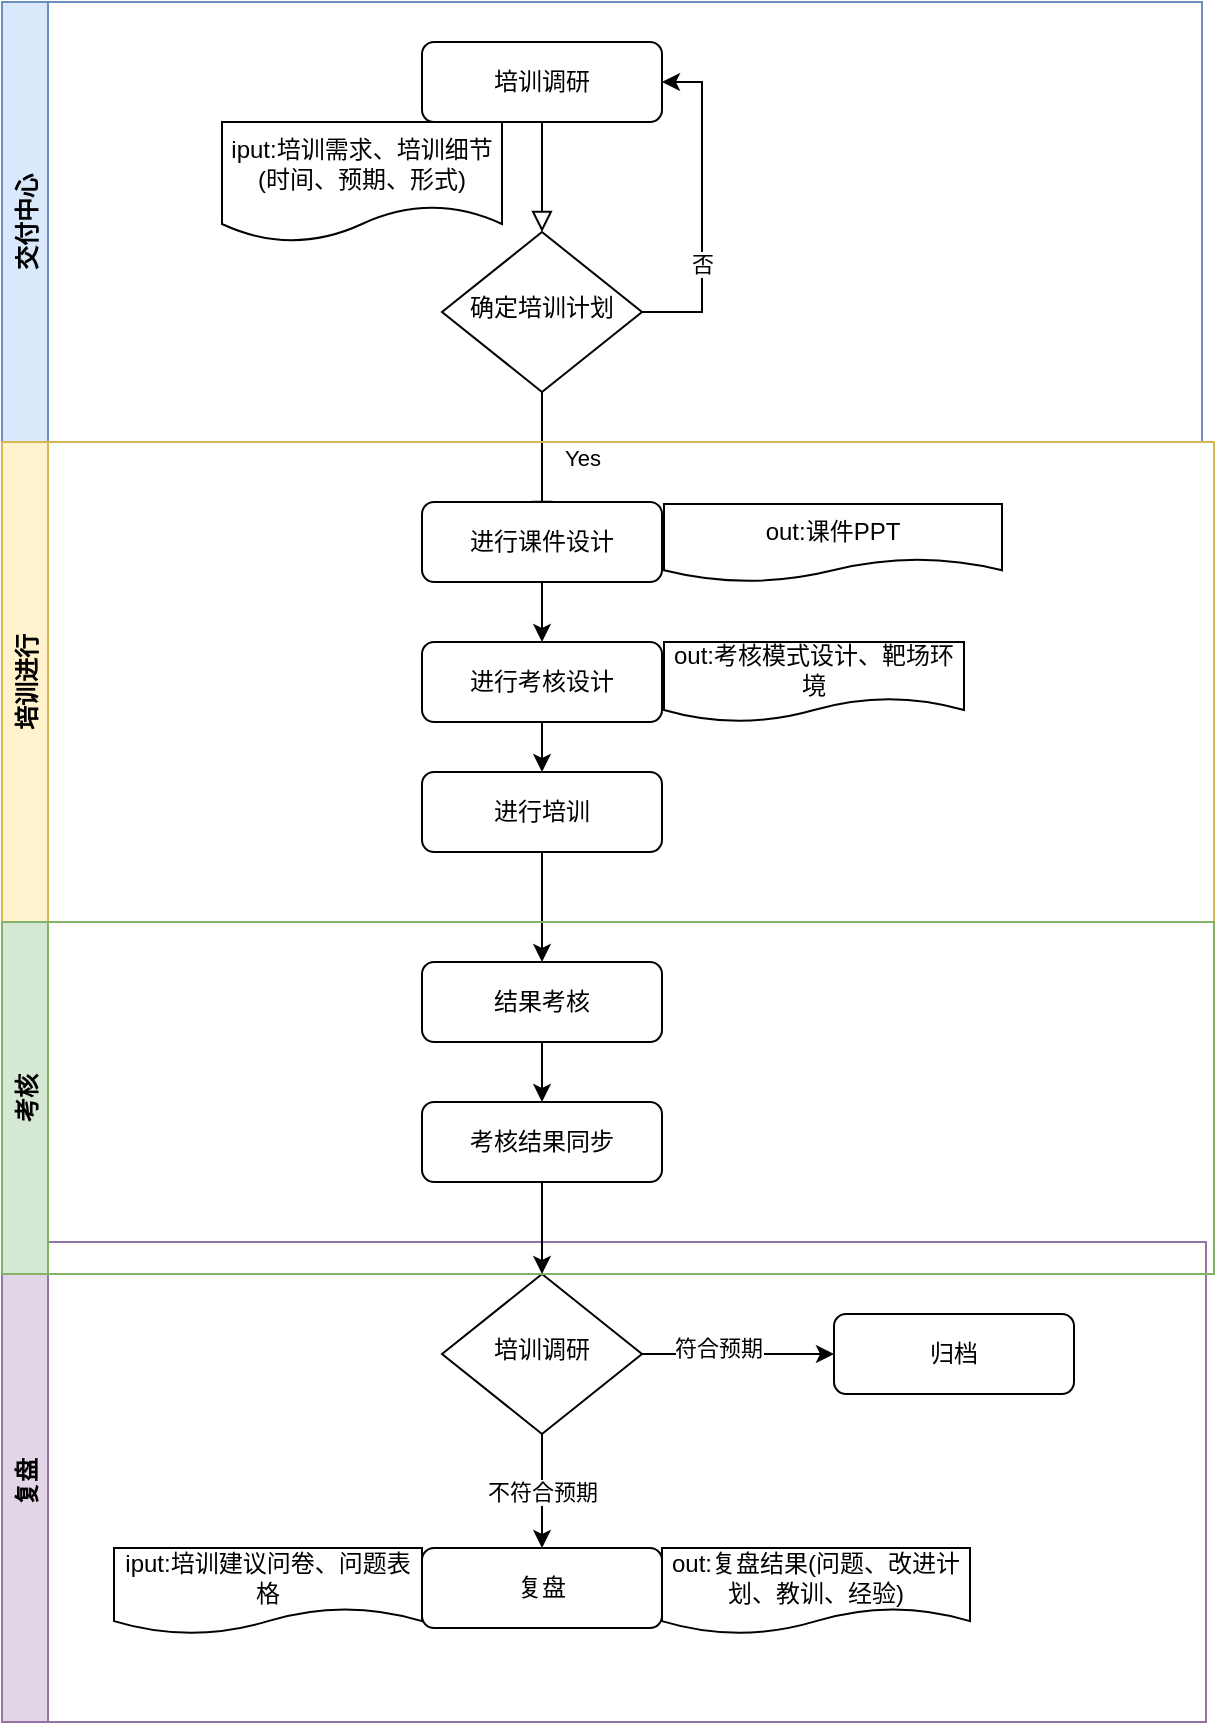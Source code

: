 <mxfile version="15.0.3" type="github">
  <diagram id="C5RBs43oDa-KdzZeNtuy" name="Page-1">
    <mxGraphModel dx="2066" dy="1097" grid="1" gridSize="10" guides="1" tooltips="1" connect="1" arrows="1" fold="1" page="1" pageScale="1" pageWidth="1169" pageHeight="1654" background="none" math="0" shadow="0">
      <root>
        <mxCell id="WIyWlLk6GJQsqaUBKTNV-0" />
        <mxCell id="WIyWlLk6GJQsqaUBKTNV-1" parent="WIyWlLk6GJQsqaUBKTNV-0" />
        <mxCell id="WIyWlLk6GJQsqaUBKTNV-2" value="" style="rounded=0;html=1;jettySize=auto;orthogonalLoop=1;fontSize=11;endArrow=block;endFill=0;endSize=8;strokeWidth=1;shadow=0;labelBackgroundColor=none;edgeStyle=orthogonalEdgeStyle;verticalAlign=middle;align=center;" parent="WIyWlLk6GJQsqaUBKTNV-1" source="WIyWlLk6GJQsqaUBKTNV-3" target="WIyWlLk6GJQsqaUBKTNV-6" edge="1">
          <mxGeometry relative="1" as="geometry" />
        </mxCell>
        <mxCell id="WIyWlLk6GJQsqaUBKTNV-4" value="Yes" style="rounded=0;html=1;jettySize=auto;orthogonalLoop=1;fontSize=11;endArrow=block;endFill=0;endSize=8;strokeWidth=1;shadow=0;labelBackgroundColor=none;edgeStyle=orthogonalEdgeStyle;verticalAlign=middle;align=center;" parent="WIyWlLk6GJQsqaUBKTNV-1" source="WIyWlLk6GJQsqaUBKTNV-6" edge="1">
          <mxGeometry y="20" relative="1" as="geometry">
            <mxPoint as="offset" />
            <mxPoint x="434" y="430" as="targetPoint" />
          </mxGeometry>
        </mxCell>
        <mxCell id="1gMbIi9mzOrVOe22iOa0-0" style="edgeStyle=orthogonalEdgeStyle;rounded=0;orthogonalLoop=1;jettySize=auto;html=1;entryX=1;entryY=0.5;entryDx=0;entryDy=0;" edge="1" parent="WIyWlLk6GJQsqaUBKTNV-1" source="WIyWlLk6GJQsqaUBKTNV-6" target="WIyWlLk6GJQsqaUBKTNV-3">
          <mxGeometry relative="1" as="geometry">
            <Array as="points">
              <mxPoint x="514" y="325" />
              <mxPoint x="514" y="210" />
            </Array>
          </mxGeometry>
        </mxCell>
        <mxCell id="1gMbIi9mzOrVOe22iOa0-1" value="否" style="edgeLabel;html=1;align=center;verticalAlign=middle;resizable=0;points=[];" vertex="1" connectable="0" parent="1gMbIi9mzOrVOe22iOa0-0">
          <mxGeometry x="-0.345" relative="1" as="geometry">
            <mxPoint as="offset" />
          </mxGeometry>
        </mxCell>
        <mxCell id="WIyWlLk6GJQsqaUBKTNV-6" value="确定培训计划" style="rhombus;whiteSpace=wrap;html=1;shadow=0;fontFamily=Helvetica;fontSize=12;align=center;strokeWidth=1;spacing=6;spacingTop=-4;verticalAlign=middle;" parent="WIyWlLk6GJQsqaUBKTNV-1" vertex="1">
          <mxGeometry x="384" y="285" width="100" height="80" as="geometry" />
        </mxCell>
        <mxCell id="b5Mt_fPdI5iNJ6w0Xpzc-0" value="交付中心" style="swimlane;horizontal=0;fillColor=#dae8fc;strokeColor=#6c8ebf;verticalAlign=middle;align=center;" parent="WIyWlLk6GJQsqaUBKTNV-1" vertex="1">
          <mxGeometry x="164" y="170" width="600" height="220" as="geometry" />
        </mxCell>
        <mxCell id="WIyWlLk6GJQsqaUBKTNV-3" value="培训调研" style="rounded=1;whiteSpace=wrap;html=1;fontSize=12;glass=0;strokeWidth=1;shadow=0;verticalAlign=middle;align=center;" parent="b5Mt_fPdI5iNJ6w0Xpzc-0" vertex="1">
          <mxGeometry x="210" y="20" width="120" height="40" as="geometry" />
        </mxCell>
        <mxCell id="b5Mt_fPdI5iNJ6w0Xpzc-10" value="iput:培训需求、培训细节(时间、预期、形式)" style="shape=document;whiteSpace=wrap;html=1;boundedLbl=1;verticalAlign=middle;align=center;" parent="b5Mt_fPdI5iNJ6w0Xpzc-0" vertex="1">
          <mxGeometry x="110" y="60" width="140" height="60" as="geometry" />
        </mxCell>
        <mxCell id="b5Mt_fPdI5iNJ6w0Xpzc-2" value="培训进行" style="swimlane;horizontal=0;fillColor=#fff2cc;strokeColor=#d6b656;verticalAlign=middle;align=center;" parent="WIyWlLk6GJQsqaUBKTNV-1" vertex="1">
          <mxGeometry x="164" y="390" width="606" height="240" as="geometry" />
        </mxCell>
        <mxCell id="b5Mt_fPdI5iNJ6w0Xpzc-9" value="" style="edgeStyle=orthogonalEdgeStyle;rounded=0;orthogonalLoop=1;jettySize=auto;html=1;verticalAlign=middle;align=center;" parent="b5Mt_fPdI5iNJ6w0Xpzc-2" source="b5Mt_fPdI5iNJ6w0Xpzc-3" target="b5Mt_fPdI5iNJ6w0Xpzc-8" edge="1">
          <mxGeometry relative="1" as="geometry" />
        </mxCell>
        <mxCell id="b5Mt_fPdI5iNJ6w0Xpzc-3" value="进行课件设计" style="rounded=1;whiteSpace=wrap;html=1;fontSize=12;glass=0;strokeWidth=1;shadow=0;verticalAlign=middle;align=center;" parent="b5Mt_fPdI5iNJ6w0Xpzc-2" vertex="1">
          <mxGeometry x="210" y="30" width="120" height="40" as="geometry" />
        </mxCell>
        <mxCell id="b5Mt_fPdI5iNJ6w0Xpzc-12" value="" style="edgeStyle=orthogonalEdgeStyle;rounded=0;orthogonalLoop=1;jettySize=auto;html=1;verticalAlign=middle;align=center;" parent="b5Mt_fPdI5iNJ6w0Xpzc-2" source="b5Mt_fPdI5iNJ6w0Xpzc-8" target="b5Mt_fPdI5iNJ6w0Xpzc-11" edge="1">
          <mxGeometry relative="1" as="geometry" />
        </mxCell>
        <mxCell id="b5Mt_fPdI5iNJ6w0Xpzc-8" value="进行考核设计" style="rounded=1;whiteSpace=wrap;html=1;fontSize=12;glass=0;strokeWidth=1;shadow=0;verticalAlign=middle;align=center;" parent="b5Mt_fPdI5iNJ6w0Xpzc-2" vertex="1">
          <mxGeometry x="210" y="100" width="120" height="40" as="geometry" />
        </mxCell>
        <mxCell id="w0ziFHajpQSt5rMZ98JG-4" value="" style="edgeStyle=orthogonalEdgeStyle;rounded=0;orthogonalLoop=1;jettySize=auto;html=1;" parent="b5Mt_fPdI5iNJ6w0Xpzc-2" source="b5Mt_fPdI5iNJ6w0Xpzc-11" edge="1">
          <mxGeometry relative="1" as="geometry">
            <mxPoint x="270" y="260" as="targetPoint" />
          </mxGeometry>
        </mxCell>
        <mxCell id="b5Mt_fPdI5iNJ6w0Xpzc-11" value="进行培训" style="rounded=1;whiteSpace=wrap;html=1;fontSize=12;glass=0;strokeWidth=1;shadow=0;verticalAlign=middle;align=center;" parent="b5Mt_fPdI5iNJ6w0Xpzc-2" vertex="1">
          <mxGeometry x="210" y="165" width="120" height="40" as="geometry" />
        </mxCell>
        <mxCell id="w0ziFHajpQSt5rMZ98JG-0" value="out:课件PPT" style="shape=document;whiteSpace=wrap;html=1;boundedLbl=1;verticalAlign=middle;align=center;" parent="b5Mt_fPdI5iNJ6w0Xpzc-2" vertex="1">
          <mxGeometry x="331" y="31" width="169" height="39" as="geometry" />
        </mxCell>
        <mxCell id="MgCEsrjEWP3Si-s4gdg2-0" value="out:考核模式设计、靶场环境" style="shape=document;whiteSpace=wrap;html=1;boundedLbl=1;verticalAlign=middle;align=center;" parent="b5Mt_fPdI5iNJ6w0Xpzc-2" vertex="1">
          <mxGeometry x="331" y="100" width="150" height="40" as="geometry" />
        </mxCell>
        <mxCell id="1gMbIi9mzOrVOe22iOa0-3" value="结果考核" style="rounded=1;whiteSpace=wrap;html=1;fontSize=12;glass=0;strokeWidth=1;shadow=0;verticalAlign=middle;align=center;" vertex="1" parent="b5Mt_fPdI5iNJ6w0Xpzc-2">
          <mxGeometry x="210" y="260" width="120" height="40" as="geometry" />
        </mxCell>
        <mxCell id="b5Mt_fPdI5iNJ6w0Xpzc-35" value="复盘" style="swimlane;horizontal=0;align=center;verticalAlign=middle;fillColor=#e1d5e7;strokeColor=#9673a6;" parent="WIyWlLk6GJQsqaUBKTNV-1" vertex="1">
          <mxGeometry x="164" y="790" width="602" height="240" as="geometry" />
        </mxCell>
        <mxCell id="w0ziFHajpQSt5rMZ98JG-18" value="不符合预期" style="edgeStyle=orthogonalEdgeStyle;rounded=0;orthogonalLoop=1;jettySize=auto;html=1;" parent="b5Mt_fPdI5iNJ6w0Xpzc-35" source="w0ziFHajpQSt5rMZ98JG-13" target="w0ziFHajpQSt5rMZ98JG-15" edge="1">
          <mxGeometry relative="1" as="geometry" />
        </mxCell>
        <mxCell id="1gMbIi9mzOrVOe22iOa0-7" value="" style="edgeStyle=orthogonalEdgeStyle;rounded=0;orthogonalLoop=1;jettySize=auto;html=1;" edge="1" parent="b5Mt_fPdI5iNJ6w0Xpzc-35" source="w0ziFHajpQSt5rMZ98JG-13" target="1gMbIi9mzOrVOe22iOa0-6">
          <mxGeometry relative="1" as="geometry" />
        </mxCell>
        <mxCell id="1gMbIi9mzOrVOe22iOa0-8" value="符合预期" style="edgeLabel;html=1;align=center;verticalAlign=middle;resizable=0;points=[];" vertex="1" connectable="0" parent="1gMbIi9mzOrVOe22iOa0-7">
          <mxGeometry x="-0.208" y="3" relative="1" as="geometry">
            <mxPoint as="offset" />
          </mxGeometry>
        </mxCell>
        <mxCell id="w0ziFHajpQSt5rMZ98JG-13" value="培训调研" style="rhombus;whiteSpace=wrap;html=1;shadow=0;fontFamily=Helvetica;fontSize=12;align=center;strokeWidth=1;spacing=6;spacingTop=-4;verticalAlign=middle;" parent="b5Mt_fPdI5iNJ6w0Xpzc-35" vertex="1">
          <mxGeometry x="220" y="16" width="100" height="80" as="geometry" />
        </mxCell>
        <mxCell id="w0ziFHajpQSt5rMZ98JG-15" value="复盘" style="rounded=1;whiteSpace=wrap;html=1;fontSize=12;glass=0;strokeWidth=1;shadow=0;verticalAlign=middle;align=center;" parent="b5Mt_fPdI5iNJ6w0Xpzc-35" vertex="1">
          <mxGeometry x="210" y="153" width="120" height="40" as="geometry" />
        </mxCell>
        <mxCell id="CzGfe24st4bRN5wf_aPC-0" value="iput:培训建议问卷、问题表格" style="shape=document;whiteSpace=wrap;html=1;boundedLbl=1;" parent="b5Mt_fPdI5iNJ6w0Xpzc-35" vertex="1">
          <mxGeometry x="56" y="153" width="154" height="43" as="geometry" />
        </mxCell>
        <mxCell id="1gMbIi9mzOrVOe22iOa0-6" value="归档" style="rounded=1;whiteSpace=wrap;html=1;fontSize=12;glass=0;strokeWidth=1;shadow=0;verticalAlign=middle;align=center;" vertex="1" parent="b5Mt_fPdI5iNJ6w0Xpzc-35">
          <mxGeometry x="416" y="36" width="120" height="40" as="geometry" />
        </mxCell>
        <mxCell id="1gMbIi9mzOrVOe22iOa0-10" value="out:复盘结果(问题、改进计划、教训、经验)" style="shape=document;whiteSpace=wrap;html=1;boundedLbl=1;" vertex="1" parent="b5Mt_fPdI5iNJ6w0Xpzc-35">
          <mxGeometry x="330" y="153" width="154" height="43" as="geometry" />
        </mxCell>
        <mxCell id="b5Mt_fPdI5iNJ6w0Xpzc-31" value="考核" style="swimlane;horizontal=0;align=center;verticalAlign=middle;fillColor=#d5e8d4;strokeColor=#82b366;" parent="WIyWlLk6GJQsqaUBKTNV-1" vertex="1">
          <mxGeometry x="164" y="630" width="606" height="176" as="geometry" />
        </mxCell>
        <mxCell id="b5Mt_fPdI5iNJ6w0Xpzc-19" value="考核结果同步" style="rounded=1;whiteSpace=wrap;html=1;fontSize=12;glass=0;strokeWidth=1;shadow=0;verticalAlign=middle;align=center;" parent="b5Mt_fPdI5iNJ6w0Xpzc-31" vertex="1">
          <mxGeometry x="210" y="90" width="120" height="40" as="geometry" />
        </mxCell>
        <mxCell id="w0ziFHajpQSt5rMZ98JG-14" value="" style="edgeStyle=orthogonalEdgeStyle;rounded=0;orthogonalLoop=1;jettySize=auto;html=1;" parent="WIyWlLk6GJQsqaUBKTNV-1" source="b5Mt_fPdI5iNJ6w0Xpzc-19" target="w0ziFHajpQSt5rMZ98JG-13" edge="1">
          <mxGeometry relative="1" as="geometry" />
        </mxCell>
        <mxCell id="1gMbIi9mzOrVOe22iOa0-5" value="" style="edgeStyle=orthogonalEdgeStyle;rounded=0;orthogonalLoop=1;jettySize=auto;html=1;" edge="1" parent="WIyWlLk6GJQsqaUBKTNV-1" source="1gMbIi9mzOrVOe22iOa0-3" target="b5Mt_fPdI5iNJ6w0Xpzc-19">
          <mxGeometry relative="1" as="geometry" />
        </mxCell>
      </root>
    </mxGraphModel>
  </diagram>
</mxfile>
